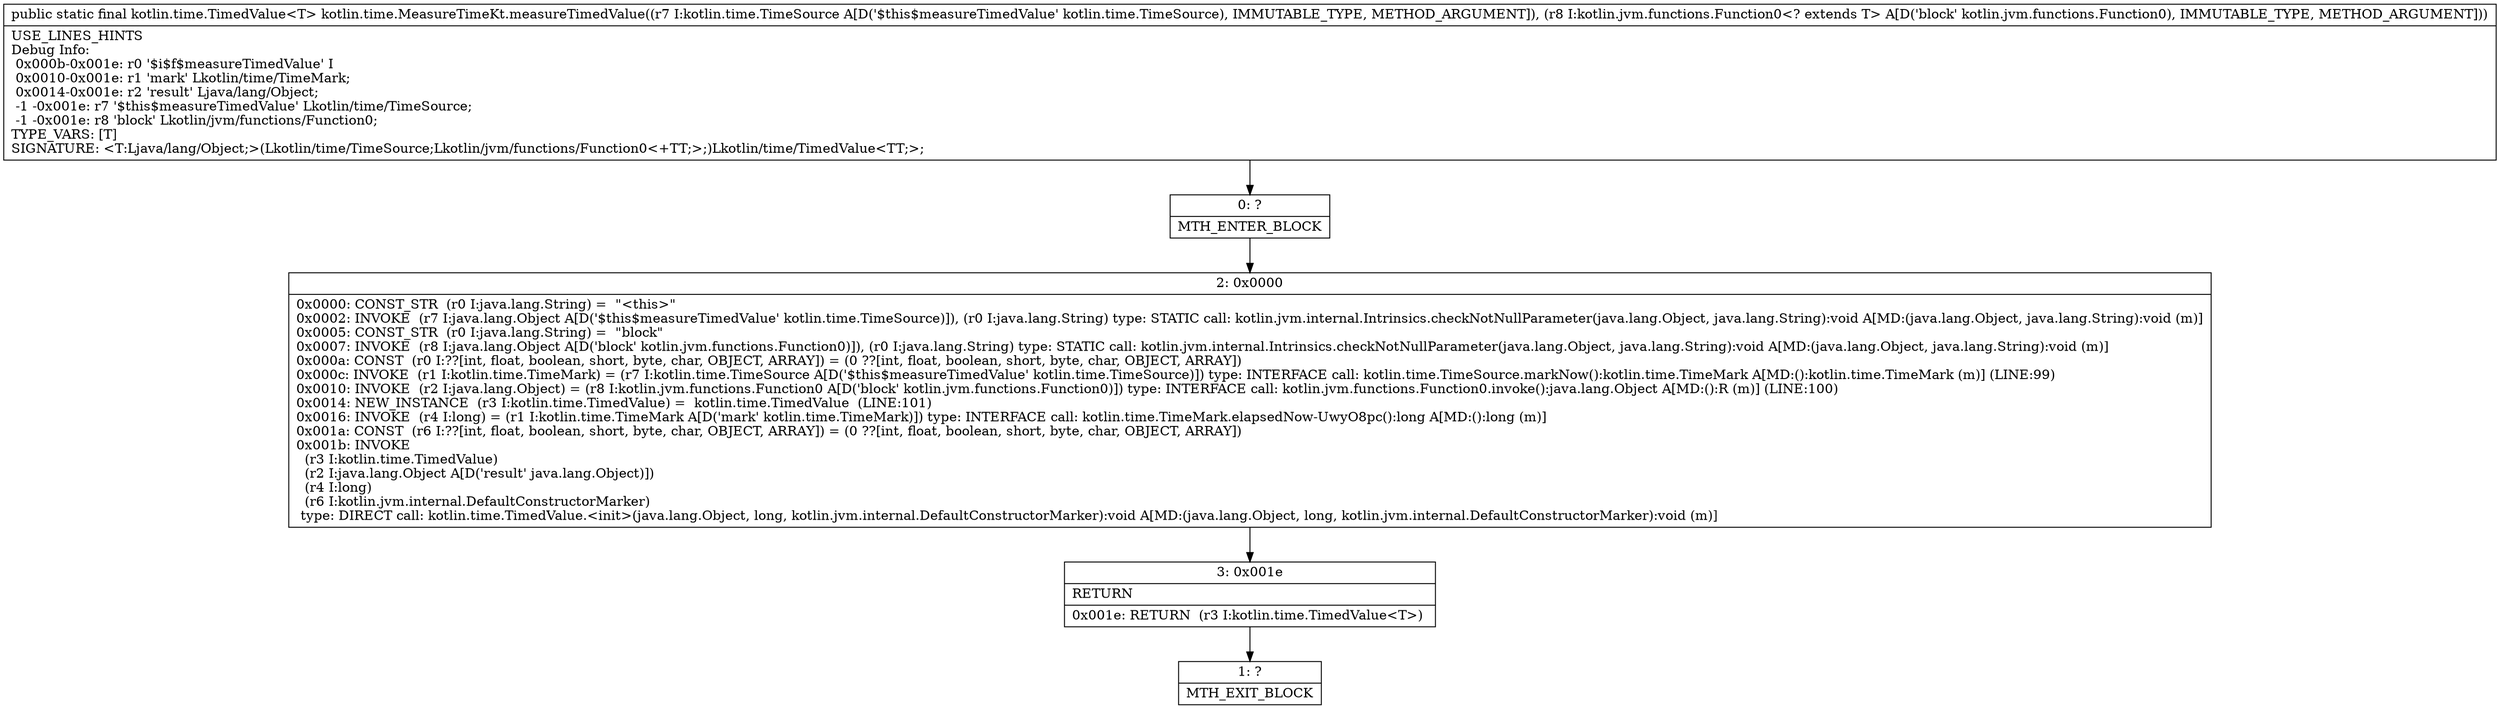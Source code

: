 digraph "CFG forkotlin.time.MeasureTimeKt.measureTimedValue(Lkotlin\/time\/TimeSource;Lkotlin\/jvm\/functions\/Function0;)Lkotlin\/time\/TimedValue;" {
Node_0 [shape=record,label="{0\:\ ?|MTH_ENTER_BLOCK\l}"];
Node_2 [shape=record,label="{2\:\ 0x0000|0x0000: CONST_STR  (r0 I:java.lang.String) =  \"\<this\>\" \l0x0002: INVOKE  (r7 I:java.lang.Object A[D('$this$measureTimedValue' kotlin.time.TimeSource)]), (r0 I:java.lang.String) type: STATIC call: kotlin.jvm.internal.Intrinsics.checkNotNullParameter(java.lang.Object, java.lang.String):void A[MD:(java.lang.Object, java.lang.String):void (m)]\l0x0005: CONST_STR  (r0 I:java.lang.String) =  \"block\" \l0x0007: INVOKE  (r8 I:java.lang.Object A[D('block' kotlin.jvm.functions.Function0)]), (r0 I:java.lang.String) type: STATIC call: kotlin.jvm.internal.Intrinsics.checkNotNullParameter(java.lang.Object, java.lang.String):void A[MD:(java.lang.Object, java.lang.String):void (m)]\l0x000a: CONST  (r0 I:??[int, float, boolean, short, byte, char, OBJECT, ARRAY]) = (0 ??[int, float, boolean, short, byte, char, OBJECT, ARRAY]) \l0x000c: INVOKE  (r1 I:kotlin.time.TimeMark) = (r7 I:kotlin.time.TimeSource A[D('$this$measureTimedValue' kotlin.time.TimeSource)]) type: INTERFACE call: kotlin.time.TimeSource.markNow():kotlin.time.TimeMark A[MD:():kotlin.time.TimeMark (m)] (LINE:99)\l0x0010: INVOKE  (r2 I:java.lang.Object) = (r8 I:kotlin.jvm.functions.Function0 A[D('block' kotlin.jvm.functions.Function0)]) type: INTERFACE call: kotlin.jvm.functions.Function0.invoke():java.lang.Object A[MD:():R (m)] (LINE:100)\l0x0014: NEW_INSTANCE  (r3 I:kotlin.time.TimedValue) =  kotlin.time.TimedValue  (LINE:101)\l0x0016: INVOKE  (r4 I:long) = (r1 I:kotlin.time.TimeMark A[D('mark' kotlin.time.TimeMark)]) type: INTERFACE call: kotlin.time.TimeMark.elapsedNow\-UwyO8pc():long A[MD:():long (m)]\l0x001a: CONST  (r6 I:??[int, float, boolean, short, byte, char, OBJECT, ARRAY]) = (0 ??[int, float, boolean, short, byte, char, OBJECT, ARRAY]) \l0x001b: INVOKE  \l  (r3 I:kotlin.time.TimedValue)\l  (r2 I:java.lang.Object A[D('result' java.lang.Object)])\l  (r4 I:long)\l  (r6 I:kotlin.jvm.internal.DefaultConstructorMarker)\l type: DIRECT call: kotlin.time.TimedValue.\<init\>(java.lang.Object, long, kotlin.jvm.internal.DefaultConstructorMarker):void A[MD:(java.lang.Object, long, kotlin.jvm.internal.DefaultConstructorMarker):void (m)]\l}"];
Node_3 [shape=record,label="{3\:\ 0x001e|RETURN\l|0x001e: RETURN  (r3 I:kotlin.time.TimedValue\<T\>) \l}"];
Node_1 [shape=record,label="{1\:\ ?|MTH_EXIT_BLOCK\l}"];
MethodNode[shape=record,label="{public static final kotlin.time.TimedValue\<T\> kotlin.time.MeasureTimeKt.measureTimedValue((r7 I:kotlin.time.TimeSource A[D('$this$measureTimedValue' kotlin.time.TimeSource), IMMUTABLE_TYPE, METHOD_ARGUMENT]), (r8 I:kotlin.jvm.functions.Function0\<? extends T\> A[D('block' kotlin.jvm.functions.Function0), IMMUTABLE_TYPE, METHOD_ARGUMENT]))  | USE_LINES_HINTS\lDebug Info:\l  0x000b\-0x001e: r0 '$i$f$measureTimedValue' I\l  0x0010\-0x001e: r1 'mark' Lkotlin\/time\/TimeMark;\l  0x0014\-0x001e: r2 'result' Ljava\/lang\/Object;\l  \-1 \-0x001e: r7 '$this$measureTimedValue' Lkotlin\/time\/TimeSource;\l  \-1 \-0x001e: r8 'block' Lkotlin\/jvm\/functions\/Function0;\lTYPE_VARS: [T]\lSIGNATURE: \<T:Ljava\/lang\/Object;\>(Lkotlin\/time\/TimeSource;Lkotlin\/jvm\/functions\/Function0\<+TT;\>;)Lkotlin\/time\/TimedValue\<TT;\>;\l}"];
MethodNode -> Node_0;Node_0 -> Node_2;
Node_2 -> Node_3;
Node_3 -> Node_1;
}


